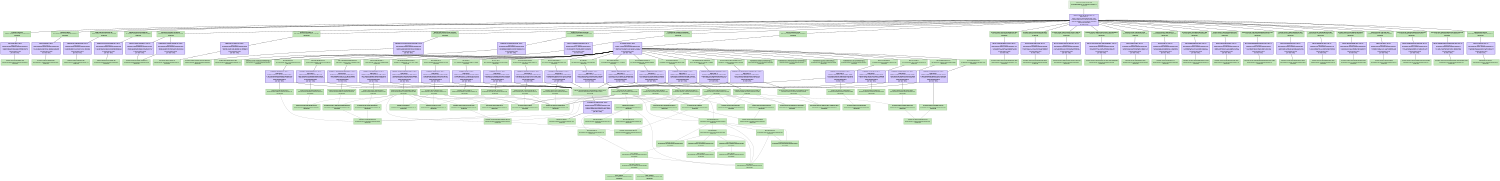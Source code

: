 digraph DreamCatcher {
   size = "10.000000,8.500000";
   concentrate = false;

   node [ shape = box, style = filled, color = "0.3 0.5 0.6", fillcolor = "0.3 0.2 0.9", fontname = "Monaco", fontsize = "9" ];
   n00001 [ label = "Debug/DreamCatcher.app\n89b7483a5ee1511b144404c1229a3617\nUpToDate", peripheries = 3 ];
   n00002 [ label = "Contents/Info.plist\n34eb653e0d93476649fe82aaa800a118\nUpToDate" ];
   n00003 [ label = "DreamCatcher.build/Info.plist\n0000000044486d62000000000000084d\nUpToDate" ];
   n00004 [ label = "Contents/PkgInfo\n077a407bc4546c2ce418e5dd98439556\nUpToDate" ];
   n00005 [ label = "DreamCatcher.build/PkgInfo\n0000000043739ad80000000000000008\nUpToDate" ];
   n00006 [ label = "Frameworks/AGRegex.framework\n0218b93dc6217ac6af7dab2201836be1\nUpToDate" ];
   n00007 [ label = "DreamCatcher/AGRegex.framework[C]\n000000004375f11a00000000000000cc\nUpToDate" ];
   n00008 [ label = "English.lproj/MainMenu.nib\nf788b6938053141a42121c671a01b5f0\nUpToDate" ];
   n00009 [ label = "English.lproj/MainMenu.nib\n0000000043753cf80000000000000110\nUpToDate" ];
   n00010 [ label = "English.lproj/MyDocument.nib\n0418e2b45730d89c1bce00abba0bdd98\nUpToDate" ];
   n00011 [ label = "English.lproj/MyDocument.nib\n000000004308dd3f00000000000000cc\nUpToDate" ];
   n00012 [ label = "Resources/DreamCatcher.icns\n000000004308dd3e000000000000c2e4\nUpToDate" ];
   n00013 [ label = "DreamCatcher/DreamCatcher.icns\n000000004308dd3e000000000000c2e4\nUpToDate" ];
   n00014 [ label = "Resources/Credits.rtf\n2e0a6f1549ac73b78b580b7c1a6ab4ba\nUpToDate" ];
   n00015 [ label = "DreamCatcher/Credits.rtf\n0000000043782c640000000000000187\nUpToDate" ];
   n00016 [ label = "Resources/DreamCatcher-Info.plist\nfbcb20498ec85b60ac22b7332e3eb597\nUpToDate" ];
   n00017 [ label = "DreamCatcher/DreamCatcher-Info.plist\n0000000044451ab5000000000000084d\nUpToDate" ];
   n00018 [ label = "English.lproj/Preferences.nib\n930d6b89bb0ee63183533236f0e57a18\nUpToDate" ];
   n00019 [ label = "English.lproj/Preferences.nib\n00000000444873850000000000000110\nUpToDate" ];
   n00020 [ label = "ppc/MyDocument.o\n785abde9769536c984ac4de1ee65738e\nUpToDate" ];
   n00021 [ label = "Headers/AppKit.h\n000000004385bc150000000000001504\nUpToDate" ];
   n00022 [ label = "AppKit-aylpvpduvujibqczutnwxvwijyvp/AppKit.h.gch\nc8ee73aaedc4d90558ecb619fb1a49bd\nUpToDate", peripheries = 3 ];
   n00023 [ label = "DreamCatcher/MyDocument.m\n00000000437539a20000000000007376\nUpToDate" ];
   n00024 [ label = "ppc/GUIMain.o\n75516ac2fb5fa73bc15b66784952221d\nUpToDate" ];
   n00025 [ label = "DreamCatcher/GUIMain.m\n0000000043e795f20000000000000078\nUpToDate" ];
   n00026 [ label = "ppc/Page.o\n01211e650e06594f3c80dade97705a8c\nUpToDate" ];
   n00027 [ label = "DreamCatcher/Page.m\n000000004308dd4100000000000001b5\nUpToDate" ];
   n00028 [ label = "ppc/Spider.o\n5b746dc83f57feb128657fcadcd44d01\nUpToDate" ];
   n00029 [ label = "DreamCatcher/Spider.m\n000000004470a15500000000000024ab\nUpToDate" ];
   n00030 [ label = "ppc/ConditionVariable.o\n5cfca02dd68e80ff64474bebe9a0e84f\nUpToDate" ];
   n00031 [ label = "DreamCatcher/ConditionVariable.m\n000000004470a11e0000000000000928\nUpToDate" ];
   n00032 [ label = "ppc/Response.o\n82f793626a914e771887d58269fa7a1b\nUpToDate" ];
   n00033 [ label = "DreamCatcher/Response.m\n000000004308dd410000000000000118\nUpToDate" ];
   n00034 [ label = "ppc/ErrorResponse.o\n14f2cafe3cfd17ecc37c47a43dedd2ac\nUpToDate" ];
   n00035 [ label = "DreamCatcher/ErrorResponse.m\n000000004308dd3f00000000000001a8\nUpToDate" ];
   n00036 [ label = "ppc/FoundationWebClient.o\n90c5ee1979db060cdf737e77b211ab07\nUpToDate" ];
   n00037 [ label = "DreamCatcher/FoundationWebClient.m\n00000000444874320000000000003f9d\nUpToDate" ];
   n00038 [ label = "ppc/UnknownTypeResponse.o\n1a4c2d241105cf0f7cfd799b3882a14e\nUpToDate" ];
   n00039 [ label = "DreamCatcher/UnknownTypeResponse.m\n000000004308dd4200000000000001f8\nUpToDate" ];
   n00040 [ label = "ppc/RobotsTxt.o\n3582fc52e36bebd701480a5a5c552b39\nUpToDate" ];
   n00041 [ label = "DreamCatcher/RobotsTxt.m\n000000004339705100000000000013c2\nUpToDate" ];
   n00042 [ label = "ppc/DCProperties.o\n67c3f53c18bf90676aaaaf4829b319e9\nUpToDate" ];
   n00043 [ label = "DreamCatcher/DCProperties.m\n00000000444870c00000000000000436\nUpToDate" ];
   n00044 [ label = "ppc/Spellchecker.o\nd7a9a4eeccb8c548ae8d87917f416e49\nUpToDate" ];
   n00045 [ label = "DreamCatcher/Spellchecker.m\n0000000043150dc40000000000001419\nUpToDate" ];
   n00046 [ label = "ppc/PreferencesController.o\n356c7d4ffe6099ff52103b46737d48fa\nUpToDate" ];
   n00047 [ label = "DreamCatcher/PreferencesController.m\n000000004448745200000000000014df\nUpToDate" ];
   n00048 [ label = "ppc/DCTableView.o\n997b4bad2dac8216865eb41a6f03c188\nUpToDate" ];
   n00049 [ label = "DreamCatcher/DCTableView.m\n000000004308dd3e00000000000004ea\nUpToDate" ];
   n00050 [ label = "ppc/EntityReference.o\n70f54029835345dd87437b31b013e9cd\nUpToDate" ];
   n00051 [ label = "DreamCatcher/EntityReference.m\n000000004308dd3f00000000000055cb\nUpToDate" ];
   n00052 [ label = "ppc/DCUtil.o\n4b0195fbb4c45849e6b542105c6f4fb5\nUpToDate" ];
   n00053 [ label = "DreamCatcher/DCUtil.m\n0000000043274f77000000000000033e\nUpToDate" ];
   n00054 [ label = "ppc/DSFileTypeDrag.o\n78cfa6503207dad25283c681ee4fa386\nUpToDate" ];
   n00055 [ label = "DreamCatcher/DSFileTypeDrag.m\n00000000437538490000000000000ca8\nUpToDate" ];
   n00056 [ label = "ppc/DSFolderDrag.o\n164d36a55599b4b33da9d40cae419f5c\nUpToDate" ];
   n00057 [ label = "DreamCatcher/DSFolderDrag.m\n00000000437538490000000000001e88\nUpToDate" ];
   n00058 [ label = "ppc/NSAppleScript+HandlerCalls.o\ncb2fe61877ba4b37e4aab330ce1d8db0\nUpToDate" ];
   n00059 [ label = "DreamCatcher/NSAppleScript+HandlerCalls.m\n0000000043752305000000000000078f\nUpToDate" ];
   n00060 [ label = "ppc/TidyHTMLParser.o\ne5c087f63f48709cda91aa35c29b8707\nUpToDate" ];
   n00061 [ label = "DreamCatcher/TidyHTMLParser.m\n000000004470a2c20000000000000cfa\nUpToDate" ];
   n00062 [ label = "MacOS/DreamCatcher\n9b42a812cf3b46c514328bd01ab34be8\nUpToDate" ];
   n00063 [ label = "Frameworks/WebKit.framework[C]\n00000000436acc7f00000000000000ee\nUpToDate" ];
   n00064 [ label = "Frameworks/CoreFoundation.framework[C]\n0000000042a51d7900000000000000cc\nUpToDate" ];
   n00065 [ label = "Frameworks/Quartz.framework[C]\n0000000042a51d8700000000000000ee\nUpToDate" ];
   n00066 [ label = "Frameworks/Cocoa.framework[C]\n0000000042a51d7b00000000000000cc\nUpToDate" ];
   n00067 [ label = "DreamCatcher Help/correctingerrors.html\n7a15fd5b7309b0b2f7f883de8b24e285\nUpToDate" ];
   n00068 [ label = "DreamCatcher Help/correctingerrors.html\n0000000043782b1a00000000000011d9\nUpToDate" ];
   n00069 [ label = "DreamCatcher Help/Dictionaries.html\nb920a9d7020997568cc55d4f03daaf7c\nUpToDate" ];
   n00070 [ label = "DreamCatcher Help/Dictionaries.html\n000000004378224f00000000000009bf\nUpToDate" ];
   n00071 [ label = "DreamCatcher Help/DreamCatcher Help idx\n64c7084dac843c373269b9a4b32a50b8\nUpToDate" ];
   n00072 [ label = "DreamCatcher Help/DreamCatcher Help idx\n000000004378224f0000000000003000\nUpToDate" ];
   n00073 [ label = "DreamCatcher Help/DreamCatcher Help.helpindex\ncb99e2c6217f323961b6238090b4c8c0\nUpToDate" ];
   n00074 [ label = "DreamCatcher Help/DreamCatcher Help.helpindex\n000000004378224f00000000000039aa\nUpToDate" ];
   n00075 [ label = "DreamCatcher Help/empty.html\n7b2ba818d0ea6c623eaf6b1cdad6c173\nUpToDate" ];
   n00076 [ label = "DreamCatcher Help/empty.html\n000000004378224f0000000000000000\nUpToDate" ];
   n00077 [ label = "DreamCatcher Help/help.css\nf169dc4ffde70e7dea0ce4772efba744\nUpToDate" ];
   n00078 [ label = "DreamCatcher Help/help.css\n000000004378224f00000000000009a6\nUpToDate" ];
   n00079 [ label = "DreamCatcher Help/ignoringerrors.html\n46268b3fb3ccba731f09a0693daf3f69\nUpToDate" ];
   n00080 [ label = "DreamCatcher Help/ignoringerrors.html\n0000000043782581000000000000061e\nUpToDate" ];
   n00081 [ label = "DreamCatcher Help/Introduction.html\n3daee156c1f7ec3348f7ddeaa707a74e\nUpToDate" ];
   n00082 [ label = "DreamCatcher Help/Introduction.html\n00000000437824740000000000000733\nUpToDate" ];
   n00083 [ label = "DreamCatcher Help/modifyingthedictionary.html\n677ca6b827fc7777467a3ef2135b158e\nUpToDate" ];
   n00084 [ label = "DreamCatcher Help/modifyingthedictionary.html\n00000000437829310000000000000544\nUpToDate" ];
   n00085 [ label = "DreamCatcher Help/preferences.html\n4869535e37b24e7844c646f9980b1a7d\nUpToDate" ];
   n00086 [ label = "DreamCatcher Help/preferences.html\n0000000043782a470000000000000ecb\nUpToDate" ];
   n00087 [ label = "DreamCatcher Help/Reference.html\n70991da88b133d232000cc6df25a542e\nUpToDate" ];
   n00088 [ label = "DreamCatcher Help/Reference.html\n0000000043c1fcb40000000000000c43\nUpToDate" ];
   n00089 [ label = "DreamCatcher Help/spellchecking.html\nffcd39078139b7c6afa67cae38785922\nUpToDate" ];
   n00090 [ label = "DreamCatcher Help/spellchecking.html\n00000000437827520000000000000d84\nUpToDate" ];
   n00091 [ label = "DreamCatcher Help/top.html\n528b625949ec5a261ff32026e63f7c80\nUpToDate" ];
   n00092 [ label = "DreamCatcher Help/top.html\n00000000437823670000000000000473\nUpToDate" ];
   n00093 [ label = "DreamCatcher Help/usingdreamcatcher.html\n25794a7b4de4a7f921021f6f393217c0\nUpToDate" ];
   n00094 [ label = "DreamCatcher Help/usingdreamcatcher.html\n0000000043782251000000000000031b\nUpToDate" ];
   n00095 [ label = "DreamCatcher Help/usingdreamcatcherframe.html\n517ba1c745c3e389c29aa116bb0b2443\nUpToDate" ];
   n00096 [ label = "DreamCatcher Help/usingdreamcatcherframe.html\n00000000437825cb000000000000022f\nUpToDate" ];
   n00097 [ label = "HelpImages/Icon.png\ndd9aae93af49f5695d1ccdbc24887a12\nUpToDate" ];
   n00098 [ label = "HelpImages/Icon.png\n00000000437822510000000000006591\nUpToDate" ];
   n00099 [ label = "DreamCatcher/MyDocument.h\n00000000437504440000000000000609\nUpToDate" ];
   n00100 [ label = "DreamCatcher/Spider.h\n000000004308dd41000000000000060a\nUpToDate" ];
   n00101 [ label = "DreamCatcher/Spellchecker.h\n000000004308dd410000000000000356\nUpToDate" ];
   n00102 [ label = "DreamCatcher/Page.h\n000000004308dd4100000000000000c6\nUpToDate" ];
   n00103 [ label = "DreamCatcher/DCProperties.h\n000000004308dd3e000000000000010d\nUpToDate" ];
   n00104 [ label = "DreamCatcher/PreferencesController.h\n00000000444872350000000000000274\nUpToDate" ];
   n00105 [ label = "DreamCatcher/NSAppleScript+HandlerCalls.h\n00000000437501f90000000000000284\nUpToDate" ];
   n00106 [ label = "DreamCatcher/ConditionVariable.h\n000000004308dd3e00000000000004fa\nUpToDate" ];
   n00107 [ label = "DreamCatcher/Response.h\n0000000043e7955b0000000000000089\nUpToDate" ];
   n00108 [ label = "DreamCatcher/FoundationWebClient.h\n0000000044450f2e000000000000049c\nUpToDate" ];
   n00109 [ label = "DreamCatcher/RobotsTxt.h\n000000004308dd410000000000000298\nUpToDate" ];
   n00110 [ label = "libkern/OSAtomic.h\n0000000042a51e3a0000000000001a14\nUpToDate" ];
   n00111 [ label = "include/pthread.h\n0000000042a51e3b00000000000038d4\nUpToDate" ];
   n00112 [ label = "DreamCatcher/ErrorResponse.h\n000000004308dd3f000000000000015a\nUpToDate" ];
   n00113 [ label = "Headers/AGRegex.h\n000000004375f11a0000000000003113\nUpToDate" ];
   n00114 [ label = "DreamCatcher/UnknownTypeResponse.h\n000000004308dd42000000000000016d\nUpToDate" ];
   n00115 [ label = "DreamCatcher/EntityReference.h\n000000004308dd3f0000000000000089\nUpToDate" ];
   n00116 [ label = "DreamCatcher/DCUtil.h\n0000000043274bdf0000000000000112\nUpToDate" ];
   n00117 [ label = "DreamCatcher/TidyHTMLParser.h\n0000000044450dd800000000000001be\nUpToDate" ];
   n00118 [ label = "DreamCatcher/DSFileTypeDrag.h\n0000000043753849000000000000039b\nUpToDate" ];
   n00119 [ label = "DreamCatcher/DCTableView.h\n000000004308dd3e000000000000008f\nUpToDate" ];
   n00120 [ label = "DreamCatcher/DSFolderDrag.h\n00000000437538490000000000000358\nUpToDate" ];
   n00121 [ label = "DreamCatcher/ProgressListener.h\n0000000043e795d40000000000000092\nUpToDate" ];
   n00122 [ label = "DreamCatcher/WebClient.h\n000000004308dd420000000000000264\nUpToDate" ];
   n00123 [ label = "include/stddef.h\n0000000042c4ae8d0000000000003193\nUpToDate" ];
   n00124 [ label = "sys/cdefs.h\n0000000042a51e3c0000000000003314\nUpToDate" ];
   n00125 [ label = "include/stdint.h\n0000000042a51e3a0000000000001a59\nUpToDate" ];
   n00126 [ label = "include/stdbool.h\n0000000042a51e3d0000000000000640\nUpToDate" ];
   n00127 [ label = "include/_types.h\n0000000042a51e38000000000000063a\nUpToDate" ];
   n00128 [ label = "include/pthread_impl.h\n0000000042a51e3b0000000000000639\nUpToDate" ];
   n00129 [ label = "include/sched.h\n0000000042a51e3c000000000000055e\nUpToDate" ];
   n00130 [ label = "include/time.h\n0000000042a51e3c00000000000016dc\nUpToDate" ];
   n00131 [ label = "sys/_types.h\n0000000042a51e3c0000000000001f2d\nUpToDate" ];
   n00132 [ label = "machine/_limits.h\n0000000042a51e3a00000000000004b5\nUpToDate" ];
   n00133 [ label = "xlocale/_time.h\n0000000042a51e3c000000000000053a\nUpToDate" ];
   n00134 [ label = "machine/_types.h\n0000000042a51e3a00000000000004b5\nUpToDate" ];
   n00135 [ label = "ppc/_limits.h\n0000000042a51e3b000000000000042a\nUpToDate" ];
   n00136 [ label = "i386/_limits.h\n0000000042a51e3a000000000000042d\nUpToDate" ];
   n00137 [ label = "ppc/_types.h\n0000000042a51e3b000000000000100c\nUpToDate" ];
   n00138 [ label = "i386/_types.h\n0000000042a51e3a000000000000100f\nUpToDate" ];

   node [ shape = box, style = "filled,bold", color = "0.7 0.5 0.7", fillcolor = "0.7 0.2 1.0", fontname = "Monaco", fontsize = "9" ];
   c00001 [ label = "PBXCp Info.plist <wt:0>\nwaitCount: 0\n0000000044486d62000000000000084d\n^ 34eb653e49db2a0449fe82aaa800a955\n= 34eb653e0d93476649fe82aaa800a118\nDoesNotNeedToRun\n(no 'why' info)" ];
   c00002 [ label = "PBXCp PkgInfo <wt:0>\nwaitCount: 0\n00000000000000000000000000000000\n^ 077a407bc4546c2ce418e5dd98439556\n= 077a407bc4546c2ce418e5dd98439556\nDoesNotNeedToRun\n(no 'why' info)" ];
   c00003 [ label = "PBXCp AGRegex.framework <wt:2>\nwaitCount: 0\n000000004375f11a00000000000000cc\n^ 0218b93d85548bdcaf7dab2201836b2d\n= 0218b93dc6217ac6af7dab2201836be1\nDoesNotNeedToRun\n(no 'why' info)" ];
   c00004 [ label = "CpResource MainMenu.nib <wt:4>\nwaitCount: 0\n00000000000000000000000000000000\n^ f788b6938053141a42121c671a01b5f0\n= f788b6938053141a42121c671a01b5f0\nDoesNotNeedToRun\n(no 'why' info)" ];
   c00005 [ label = "CpResource MyDocument.nib <wt:4>\nwaitCount: 0\n00000000000000000000000000000000\n^ 0418e2b45730d89c1bce00abba0bdd98\n= 0418e2b45730d89c1bce00abba0bdd98\nDoesNotNeedToRun\n(no 'why' info)" ];
   c00006 [ label = "CpResource DreamCatcher.icns <wt:4>\nwaitCount: 0\n00000000000000000000000000000000\n^ 669b4e99ba332cc28649529a04c393f1\n= 669b4e99ba332cc28649529a04c393f1\nDoesNotNeedToRun\n(no 'why' info)" ];
   c00007 [ label = "CpResource Credits.rtf <wt:4>\nwaitCount: 0\n00000000000000000000000000000000\n^ 2e0a6f1549ac73b78b580b7c1a6ab4ba\n= 2e0a6f1549ac73b78b580b7c1a6ab4ba\nDoesNotNeedToRun\n(no 'why' info)" ];
   c00008 [ label = "CpResource DreamCatcher-Info.plist <wt:4>\nwaitCount: 0\n00000000000000000000000000000000\n^ fbcb20498ec85b60ac22b7332e3eb597\n= fbcb20498ec85b60ac22b7332e3eb597\nDoesNotNeedToRun\n(no 'why' info)" ];
   c00009 [ label = "CpResource Preferences.nib <wt:4>\nwaitCount: 0\n00000000000000000000000000000000\n^ 930d6b89bb0ee63183533236f0e57a18\n= 930d6b89bb0ee63183533236f0e57a18\nDoesNotNeedToRun\n(no 'why' info)" ];
   c00010 [ label = "CompileC MyDocument.o <wt:6>\nwaitCount: 0\nc8ee73aaea16df4958ecb619fb1a3a48\n^ b0b4ce439c83e980dc40fbf8157f49c6\n= 785abde9769536c984ac4de1ee65738e\nDoesNotNeedToRun\n(no 'why' info)" ];
   c00011 [ label = "ProcessPCH AppKit.h.gch <wt:5>\nwaitCount: 0\n000000004385bc150000000000001504\n^ c8ee73aaae41651058ecb619fb1a5cb9\n= c8ee73aaedc4d90558ecb619fb1a49bd\nDoesNotNeedToRun\n(no 'why' info)" ];
   c00012 [ label = "CompileC GUIMain.o <wt:6>\nwaitCount: 0\nc8ee73aaae234cf758ecb619fb1a49c5\n^ bdbf1968557cebcc99b7d061b2486bd8\n= 75516ac2fb5fa73bc15b66784952221d\nDoesNotNeedToRun\n(no 'why' info)" ];
   c00013 [ label = "CompileC Page.o <wt:6>\nwaitCount: 0\nc8ee73aaae234c5e58ecb619fb1a4847\n^ c9cf6dcfa0251511646c6cc76c6a12cb\n= 01211e650e06594f3c80dade97705a8c\nDoesNotNeedToRun\n(no 'why' info)" ];
   c00014 [ label = "CompileC Spider.o <wt:6>\nwaitCount: 0\nc8ee73aaed7f8f5c58ecb619fb1a44be\n^ 939a1e62d22871ed7089c9d327ce09bf\n= 5b746dc83f57feb128657fcadcd44d01\nDoesNotNeedToRun\n(no 'why' info)" ];
   c00015 [ label = "CompileC ConditionVariable.o <wt:6>\nwaitCount: 0\nc8ee73aaeadd159258ecb619fb1a686a\n^ 9412d3873c53956d3cabfdf212ba8025\n= 5cfca02dd68e80ff64474bebe9a0e84f\nDoesNotNeedToRun\n(no 'why' info)" ];
   c00016 [ label = "CompileC Response.o <wt:6>\nwaitCount: 0\nc8ee73aaed2b911f58ecb619fb1a482c\n^ 4a19e0c887badf68406b639b92e03237\n= 82f793626a914e771887d58269fa7a1b\nDoesNotNeedToRun\n(no 'why' info)" ];
   c00017 [ label = "CompileC ErrorResponse.o <wt:6>\nwaitCount: 0\nc8ee73aaae234c5e58ecb619fb1a49c6\n^ dc1cb95492de5bb29b90f1bdc6f79b6a\n= 14f2cafe3cfd17ecc37c47a43dedd2ac\nDoesNotNeedToRun\n(no 'why' info)" ];
   c00018 [ label = "CompileC FoundationWebClient.o <wt:6>\nwaitCount: 0\nc8ee73aaed74524c58ecb619fb1a4663\n^ 582b9db394af5440879fc86e490bed64\n= 90c5ee1979db060cdf737e77b211ab07\nDoesNotNeedToRun\n(no 'why' info)" ];
   c00019 [ label = "CompileC UnknownTypeResponse.o <wt:6>\nwaitCount: 0\nc8ee73aaae234c5e58ecb619fb1a49a1\n^ d2a25e8ebf2683512411cf82c398e8ef\n= 1a4c2d241105cf0f7cfd799b3882a14e\nDoesNotNeedToRun\n(no 'why' info)" ];
   c00020 [ label = "CompileC RobotsTxt.o <wt:6>\nwaitCount: 0\nc8ee73aaaeaf13ee58ecb619fb1a69eb\n^ fd6c8ff84dc4f83959a4bc43a74f42d2\n= 3582fc52e36bebd701480a5a5c552b39\nDoesNotNeedToRun\n(no 'why' info)" ];
   c00021 [ label = "CompileC DCProperties.o <wt:6>\nwaitCount: 0\nc8ee73aaea8474fb58ecb619fb1a4c86\n^ af2d8696f23be49c32461951d2a9556f\n= 67c3f53c18bf90676aaaaf4829b319e9\nDoesNotNeedToRun\n(no 'why' info)" ];
   c00022 [ label = "CompileC Spellchecker.o <wt:6>\nwaitCount: 0\nc8ee73aaedd9097358ecb619fb1a5b4c\n^ 1f47d7442161cc3bf6613188845b3505\n= d7a9a4eeccb8c548ae8d87917f416e49\nDoesNotNeedToRun\n(no 'why' info)" ];
   c00023 [ label = "CompileC PreferencesController.o <wt:6>\nwaitCount: 0\nc8ee73aaedc4df1d58ecb619fb1a5d8e\n^ fd820ee513a446e20afc8d5f88671574\n= 356c7d4ffe6099ff52103b46737d48fa\nDoesNotNeedToRun\n(no 'why' info)" ];
   c00024 [ label = "CompileC DCTableView.o <wt:6>\nwaitCount: 0\nc8ee73aaedc4d90558ecb619fb1a4dd8\n^ 51953807c0685b13deb2020394198c50\n= 997b4bad2dac8216865eb41a6f03c188\nDoesNotNeedToRun\n(no 'why' info)" ];
   c00025 [ label = "CompileC EntityReference.o <wt:6>\nwaitCount: 0\nc8ee73aaedc4d90558ecb619fb1a1cff\n^ b81b33836e979cd8dfafcd284b09f532\n= 70f54029835345dd87437b31b013e9cd\nDoesNotNeedToRun\n(no 'why' info)" ];
   c00026 [ label = "CompileC DCUtil.o <wt:6>\nwaitCount: 0\nc8ee73aaaecc009358ecb619fb1a4a9c\n^ 83efe6511a0858dabe59f409a7750529\n= 4b0195fbb4c45849e6b542105c6f4fb5\nDoesNotNeedToRun\n(no 'why' info)" ];
   c00027 [ label = "CompileC DSFileTypeDrag.o <wt:6>\nwaitCount: 0\nc8ee73aaaeb1e14c58ecb619fb1a45d6\n^ b021d5fa9cb63b9e0a6f70981555e650\n= 78cfa6503207dad25283c681ee4fa386\nDoesNotNeedToRun\n(no 'why' info)" ];
   c00028 [ label = "CompileC DSFolderDrag.o <wt:6>\nwaitCount: 0\nc8ee73aaedc4d90558ecb619fb1a546d\n^ dea3450fb85d6db665456215555bcb31\n= 164d36a55599b4b33da9d40cae419f5c\nDoesNotNeedToRun\n(no 'why' info)" ];
   c00029 [ label = "CompileC NSAppleScript+HandlerCalls.o <wt:6>\nwaitCount: 0\nc8ee73aaedc4fbf958ecb619fb1a4cb6\n^ 03c195b29a7eb0cebc4605293507c106\n= cb2fe61877ba4b37e4aab330ce1d8db0\nDoesNotNeedToRun\n(no 'why' info)" ];
   c00030 [ label = "CompileC TidyHTMLParser.o <wt:6>\nwaitCount: 0\nc8ee73aaa95b315758ecb619fb1a4343\n^ 2d2ef45c961341cb827d1c2c3981c444\n= e5c087f63f48709cda91aa35c29b8707\nDoesNotNeedToRun\n(no 'why' info)" ];
   c00031 [ label = "Ld DreamCatcher <wt:6>\nwaitCount: 0\n454821a1ea46ebc46ce6cfda6d9a499d\n^ de0a89b3257dad0178d4440a77290275\n= 9b42a812cf3b46c514328bd01ab34be8\nDoesNotNeedToRun\n(no 'why' info)" ];
   c00032 [ label = "PBXCp correctingerrors.html <wt:10>\nwaitCount: 0\n0000000043782b1a00000000000011d9\n^ 7a15fd5b30719ba8f7f883de8b24f35c\n= 7a15fd5b7309b0b2f7f883de8b24e285\nDoesNotNeedToRun\n(no 'why' info)" ];
   c00033 [ label = "PBXCp Dictionaries.html <wt:10>\nwaitCount: 0\n000000004378224f00000000000009bf\n^ b920a9d74171b5198cc55d4f03daa6c3\n= b920a9d7020997568cc55d4f03daaf7c\nDoesNotNeedToRun\n(no 'why' info)" ];
   c00034 [ label = "PBXCp \"DreamCatcher Help idx\" <wt:10>\nwaitCount: 0\n000000004378224f0000000000003000\n^ 64c7084deffc1e783269b9a4b32a60b8\n= 64c7084dac843c373269b9a4b32a50b8\nDoesNotNeedToRun\n(no 'why' info)" ];
   c00035 [ label = "PBXCp \"DreamCatcher Help.helpindex\" <wt:10>\nwaitCount: 0\n000000004378224f00000000000039aa\n^ cb99e2c66207107661b6238090b4f16a\n= cb99e2c6217f323961b6238090b4c8c0\nDoesNotNeedToRun\n(no 'why' info)" ];
   c00036 [ label = "PBXCp empty.html <wt:10>\nwaitCount: 0\n000000004378224f0000000000000000\n^ 7b2ba81893924e2d3eaf6b1cdad6c173\n= 7b2ba818d0ea6c623eaf6b1cdad6c173\nDoesNotNeedToRun\n(no 'why' info)" ];
   c00037 [ label = "PBXCp help.css <wt:10>\nwaitCount: 0\n000000004378224f00000000000009a6\n^ f169dc4fbe9f2c32ea0ce4772efbaee2\n= f169dc4ffde70e7dea0ce4772efba744\nDoesNotNeedToRun\n(no 'why' info)" ];
   c00038 [ label = "PBXCp ignoringerrors.html <wt:10>\nwaitCount: 0\n0000000043782581000000000000061e\n^ 46268b3ff0b49ff21f09a0693daf3977\n= 46268b3fb3ccba731f09a0693daf3f69\nDoesNotNeedToRun\n(no 'why' info)" ];
   c00039 [ label = "PBXCp Introduction.html <wt:10>\nwaitCount: 0\n00000000437824740000000000000733\n^ 3daee156828fc84748f7ddeaa707a07d\n= 3daee156c1f7ec3348f7ddeaa707a74e\nDoesNotNeedToRun\n(no 'why' info)" ];
   c00040 [ label = "PBXCp modifyingthedictionary.html <wt:10>\nwaitCount: 0\n00000000437829310000000000000544\n^ 677ca6b864845e46467a3ef2135b10ca\n= 677ca6b827fc7777467a3ef2135b158e\nDoesNotNeedToRun\n(no 'why' info)" ];
   c00041 [ label = "PBXCp preferences.html <wt:10>\nwaitCount: 0\n0000000043782a470000000000000ecb\n^ 4869535e74ca643f44c646f9980b14b6\n= 4869535e37b24e7844c646f9980b1a7d\nDoesNotNeedToRun\n(no 'why' info)" ];
   c00042 [ label = "PBXCp Reference.html <wt:10>\nwaitCount: 0\n0000000043c1fcb40000000000000c43\n^ 70991da8c8d2c1972000cc6df25a586d\n= 70991da88b133d232000cc6df25a542e\nDoesNotNeedToRun\n(no 'why' info)" ];
   c00043 [ label = "PBXCp spellchecking.html <wt:10>\nwaitCount: 0\n00000000437827520000000000000d84\n^ ffcd3907c2419094afa67cae387854a6\n= ffcd39078139b7c6afa67cae38785922\nDoesNotNeedToRun\n(no 'why' info)" ];
   c00044 [ label = "PBXCp top.html <wt:10>\nwaitCount: 0\n00000000437823670000000000000473\n^ 528b62590a9479411ff32026e63f78f3\n= 528b625949ec5a261ff32026e63f7c80\nDoesNotNeedToRun\n(no 'why' info)" ];
   c00045 [ label = "PBXCp usingdreamcatcher.html <wt:10>\nwaitCount: 0\n0000000043782251000000000000031b\n^ 25794a7b0e9c85a821021f6f393214db\n= 25794a7b4de4a7f921021f6f393217c0\nDoesNotNeedToRun\n(no 'why' info)" ];
   c00046 [ label = "PBXCp usingdreamcatcherframe.html <wt:10>\nwaitCount: 0\n00000000437825cb000000000000022f\n^ 517ba1c706bbc642c29aa116bb0b266c\n= 517ba1c745c3e389c29aa116bb0b2443\nDoesNotNeedToRun\n(no 'why' info)" ];
   c00047 [ label = "PBXCp Icon.png <wt:12>\nwaitCount: 0\n00000000437822510000000000006591\n^ dd9aae93ec31d7385d1ccdbc24881f83\n= dd9aae93af49f5695d1ccdbc24887a12\nDoesNotNeedToRun\n(no 'why' info)" ];
   c00048 [ label = "PBXCp DreamCatcher.icns <wt:14>\nwaitCount: 0\n000000004308dd3e000000000000c2e4\n^ 669b4e99ba332cc28649529a04c393f1\n= 669b4e99f93bf1fc8649529a04c35115\nDoesNotNeedToRun\n(no 'why' info)" ];
   c00049 [ label = "Touch DreamCatcher.app <wt:15>\nwaitCount: 0\nd964129e3cff50496c8ef8468bd11b65\n^ 50d35aa4621e015278cafc87a94b2d72\n= 89b7483a5ee1511b144404c1229a3617\nDoesNotNeedToRun\n(no 'why' info)" ];

   edge [ style = solid, color = black, arrowhead = none, arrowtail = normal ];
   n00001 -> { c00049 };
   n00002 -> { c00001 };
   n00004 -> { c00002 };
   n00006 -> { c00003 };
   n00008 -> { c00004 };
   n00010 -> { c00005 };
   n00012 -> { c00006 c00048 };
   n00014 -> { c00007 };
   n00016 -> { c00008 };
   n00018 -> { c00009 };
   n00020 -> { c00010 };
   n00022 -> { c00011 };
   n00024 -> { c00012 };
   n00026 -> { c00013 };
   n00028 -> { c00014 };
   n00030 -> { c00015 };
   n00032 -> { c00016 };
   n00034 -> { c00017 };
   n00036 -> { c00018 };
   n00038 -> { c00019 };
   n00040 -> { c00020 };
   n00042 -> { c00021 };
   n00044 -> { c00022 };
   n00046 -> { c00023 };
   n00048 -> { c00024 };
   n00050 -> { c00025 };
   n00052 -> { c00026 };
   n00054 -> { c00027 };
   n00056 -> { c00028 };
   n00058 -> { c00029 };
   n00060 -> { c00030 };
   n00062 -> { c00031 };
   n00067 -> { c00032 };
   n00069 -> { c00033 };
   n00071 -> { c00034 };
   n00073 -> { c00035 };
   n00075 -> { c00036 };
   n00077 -> { c00037 };
   n00079 -> { c00038 };
   n00081 -> { c00039 };
   n00083 -> { c00040 };
   n00085 -> { c00041 };
   n00087 -> { c00042 };
   n00089 -> { c00043 };
   n00091 -> { c00044 };
   n00093 -> { c00045 };
   n00095 -> { c00046 };
   n00097 -> { c00047 };
   c00001 -> { n00003 };
   c00002 -> { n00005 n00005 };
   c00003 -> { n00007 };
   c00004 -> { n00009 n00009 };
   c00005 -> { n00011 n00011 };
   c00006 -> { n00013 n00013 };
   c00007 -> { n00015 n00015 };
   c00008 -> { n00017 n00017 };
   c00009 -> { n00019 n00019 };
   c00010 -> { n00022 n00023 };
   c00011 -> { n00021 };
   c00012 -> { n00022 n00025 };
   c00013 -> { n00022 n00027 };
   c00014 -> { n00022 n00029 };
   c00015 -> { n00022 n00031 };
   c00016 -> { n00022 n00033 };
   c00017 -> { n00022 n00035 };
   c00018 -> { n00022 n00037 };
   c00019 -> { n00022 n00039 };
   c00020 -> { n00022 n00041 };
   c00021 -> { n00022 n00043 };
   c00022 -> { n00022 n00045 };
   c00023 -> { n00022 n00047 };
   c00024 -> { n00022 n00049 };
   c00025 -> { n00022 n00051 };
   c00026 -> { n00022 n00053 };
   c00027 -> { n00022 n00055 };
   c00028 -> { n00022 n00057 };
   c00029 -> { n00022 n00059 };
   c00030 -> { n00022 n00061 };
   c00031 -> { n00020 n00024 n00026 n00028 n00030 n00032 n00034 n00036 n00038 n00040 n00042 n00044 n00046 n00048 n00050 n00052 n00054 n00056 n00058 n00060 n00063 n00064 n00065 n00066 n00007 };
   c00032 -> { n00068 };
   c00033 -> { n00070 };
   c00034 -> { n00072 };
   c00035 -> { n00074 };
   c00036 -> { n00076 };
   c00037 -> { n00078 };
   c00038 -> { n00080 };
   c00039 -> { n00082 };
   c00040 -> { n00084 };
   c00041 -> { n00086 };
   c00042 -> { n00088 };
   c00043 -> { n00090 };
   c00044 -> { n00092 };
   c00045 -> { n00094 };
   c00046 -> { n00096 };
   c00047 -> { n00098 };
   c00048 -> { n00013 };
   c00049 -> { n00002 n00004 n00006 n00008 n00010 n00012 n00014 n00016 n00018 n00062 n00067 n00069 n00071 n00073 n00075 n00077 n00079 n00081 n00083 n00085 n00087 n00089 n00091 n00093 n00095 n00097 n00012 };

   edge [ style = solid, color = gray60, arrowhead = none, arrowtail = normal ];
   n00023 -> { n00099 n00100 n00101 n00102 n00103 n00104 n00105 };
   n00027 -> { n00102 };
   n00029 -> { n00100 n00106 n00107 n00102 n00108 n00109 n00103 n00110 n00111 };
   n00031 -> { n00106 n00110 n00111 };
   n00033 -> { n00107 };
   n00035 -> { n00112 };
   n00037 -> { n00108 n00113 n00112 n00114 n00102 n00103 n00115 n00116 n00117 };
   n00039 -> { n00114 };
   n00041 -> { n00109 n00113 n00103 n00116 };
   n00043 -> { n00103 };
   n00045 -> { n00101 n00102 n00100 n00103 };
   n00047 -> { n00104 n00103 n00101 n00118 };
   n00049 -> { n00119 };
   n00051 -> { n00115 };
   n00053 -> { n00116 n00103 };
   n00055 -> { n00118 };
   n00057 -> { n00120 };
   n00059 -> { n00105 };
   n00061 -> { n00117 n00103 n00102 };
   n00099 -> { n00121 };
   n00100 -> { n00122 n00121 };
   n00102 -> { n00107 };
   n00106 -> { n00111 };
   n00108 -> { n00122 };
   n00110 -> { n00123 n00124 n00125 n00126 };
   n00111 -> { n00127 n00128 n00129 n00130 n00124 };
   n00112 -> { n00107 };
   n00114 -> { n00107 };
   n00117 -> { n00108 };
   n00118 -> { n00120 };
   n00123 -> { n00131 };
   n00127 -> { n00131 };
   n00129 -> { n00128 n00124 };
   n00130 -> { n00127 n00132 n00124 n00133 };
   n00131 -> { n00124 n00134 };
   n00132 -> { n00135 n00136 };
   n00134 -> { n00137 n00138 };
}
